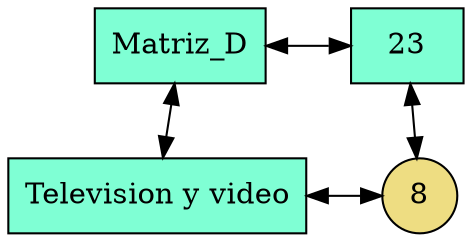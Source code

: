 digraph {
rankdir = BT;
node [shape=rectangle style=filled];
graph[ nodesep = 0.5];
{ rank=same; nodoMatriz_D; nodo23;}
 { rank=same; nodoTelevision_y_video; nodo23Television_y_video;}
 nodoMatriz_D [label="Matriz_D" fillcolor=aquamarine]
nodo23 [label="23" fillcolor=aquamarine]
nodoMatriz_D->nodo23 [dir=both]
nodoTelevision_y_video [label="Television y video" fillcolor=aquamarine]
nodoTelevision_y_video->nodoMatriz_D [dir=both]
nodo23Television_y_video [label="8" shape=circle fillcolor=lightgoldenrod]
nodo23Television_y_video->nodo23 [dir=both]
nodoTelevision_y_video->nodo23Television_y_video [constraint=false; dir=both]
{ rank=same; nodoMatriz_D; nodo23; }
 }